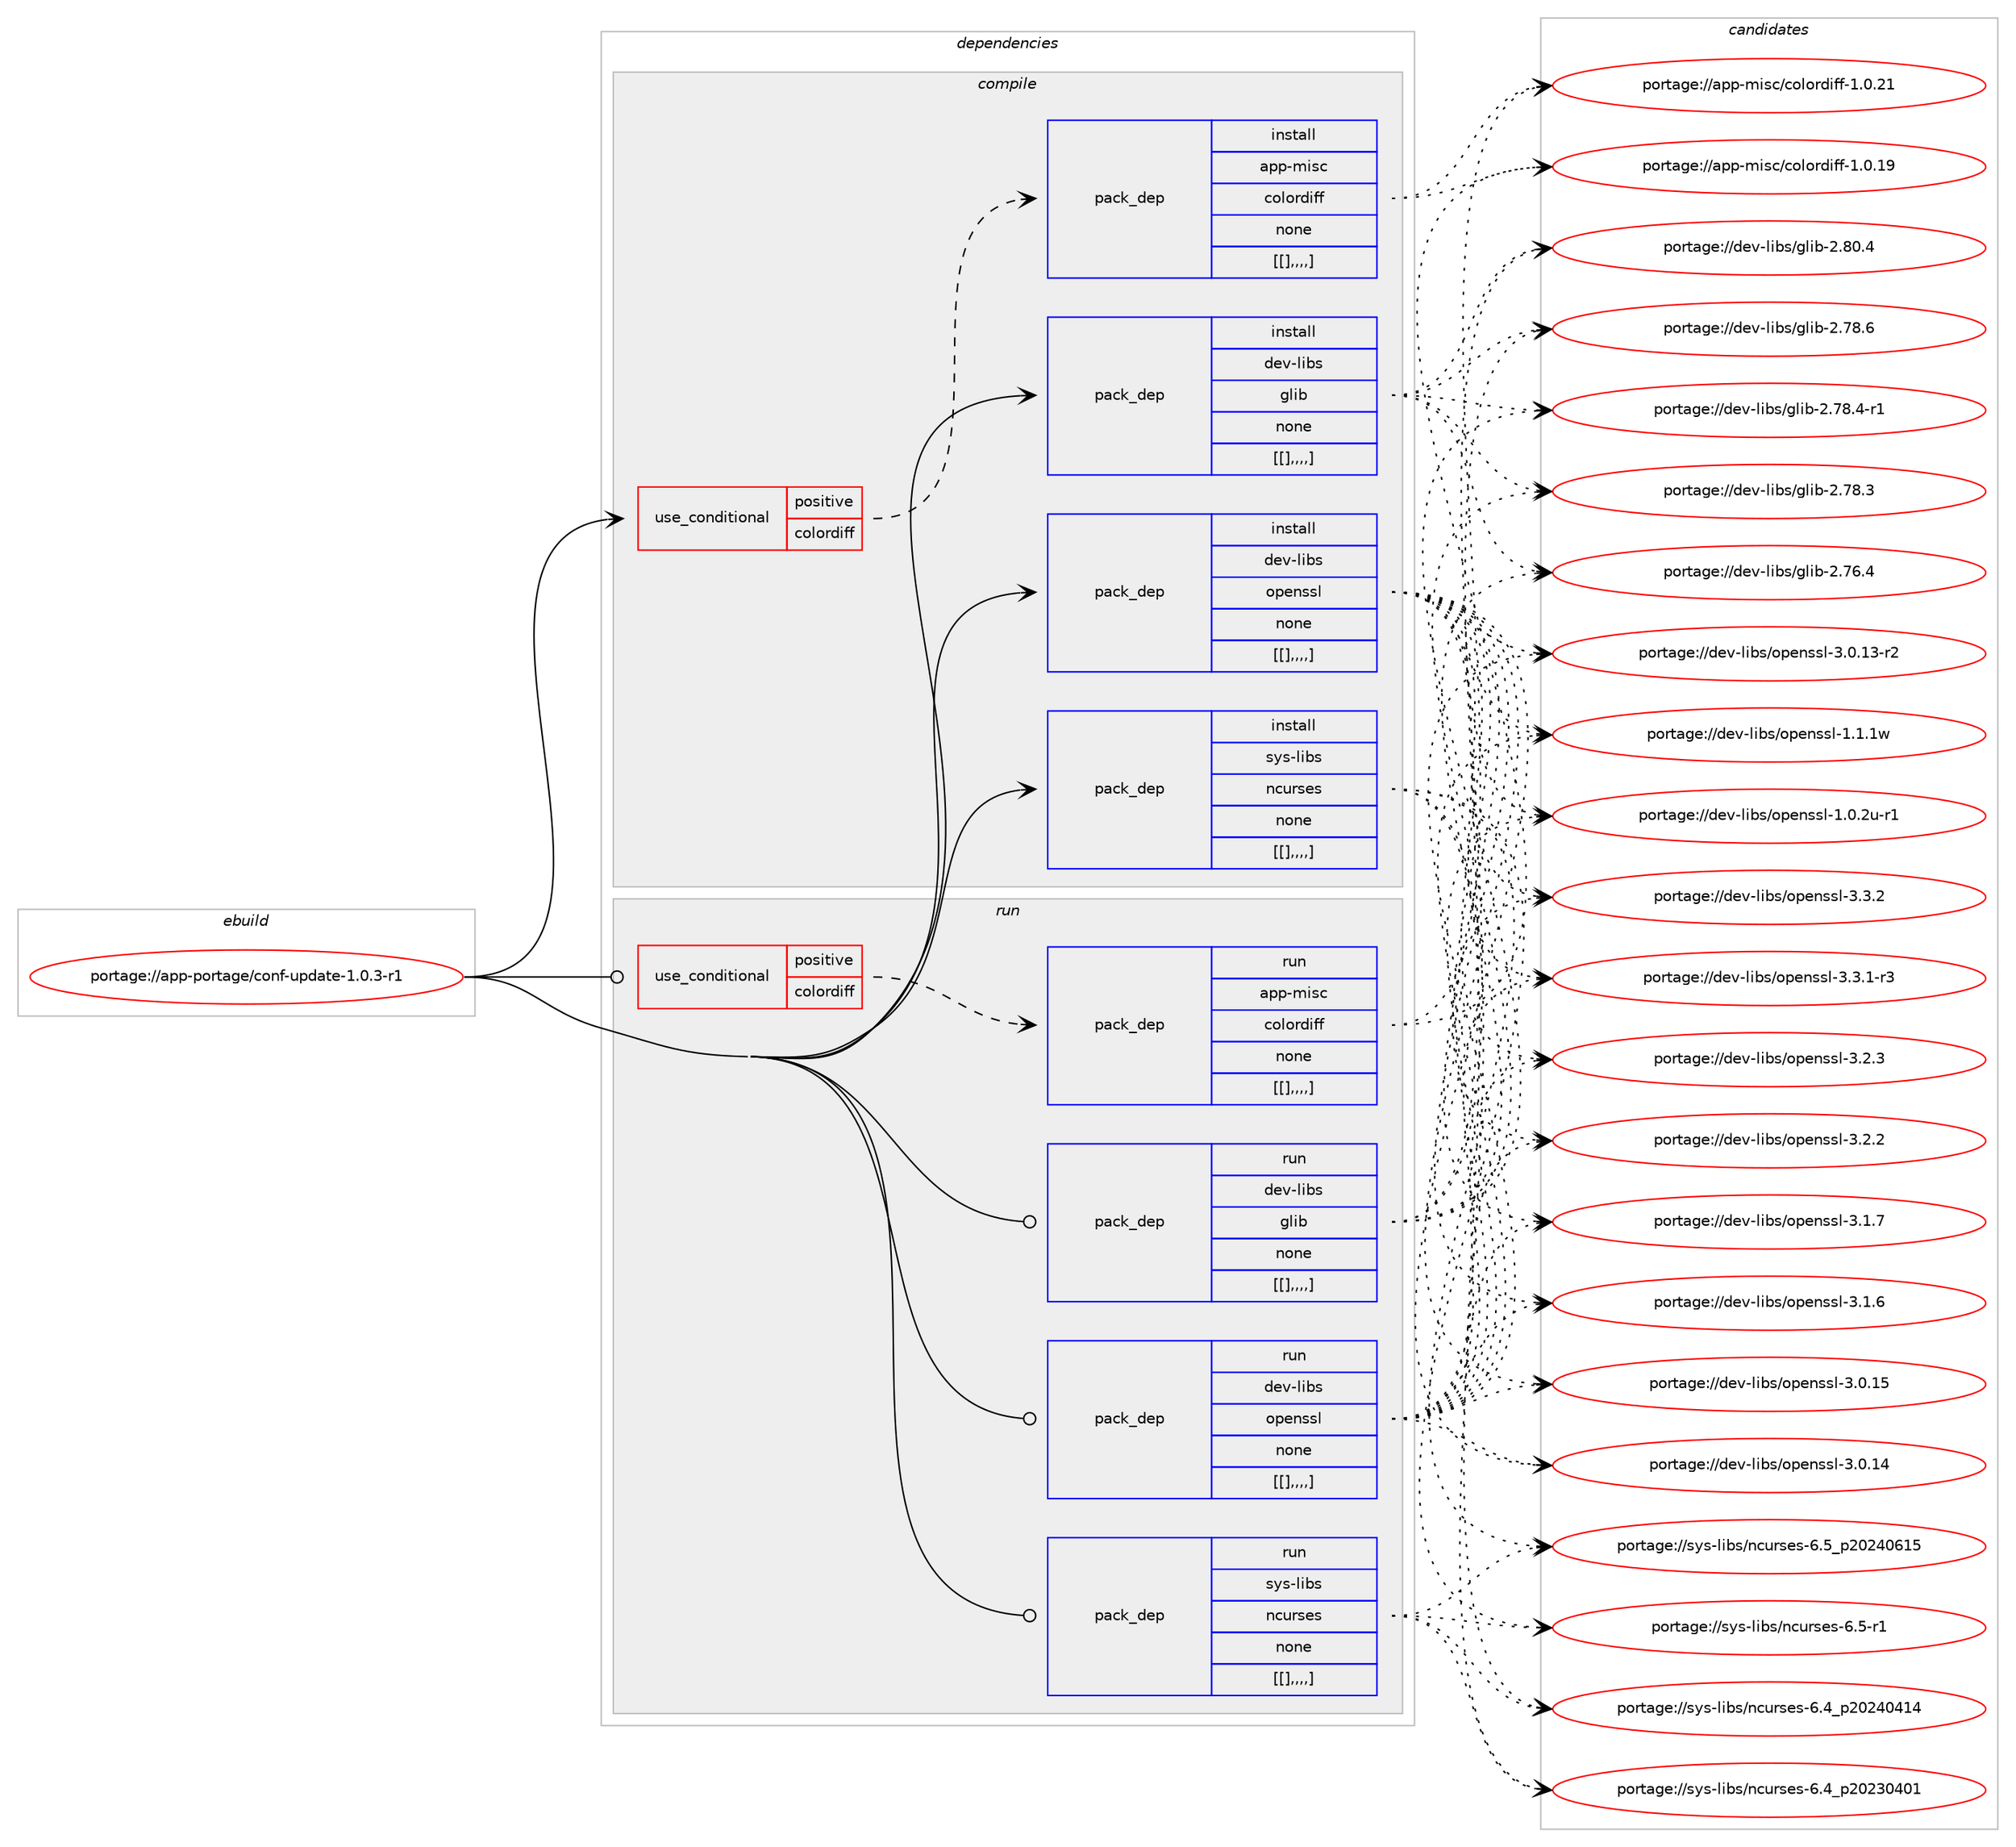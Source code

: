 digraph prolog {

# *************
# Graph options
# *************

newrank=true;
concentrate=true;
compound=true;
graph [rankdir=LR,fontname=Helvetica,fontsize=10,ranksep=1.5];#, ranksep=2.5, nodesep=0.2];
edge  [arrowhead=vee];
node  [fontname=Helvetica,fontsize=10];

# **********
# The ebuild
# **********

subgraph cluster_leftcol {
color=gray;
label=<<i>ebuild</i>>;
id [label="portage://app-portage/conf-update-1.0.3-r1", color=red, width=4, href="../app-portage/conf-update-1.0.3-r1.svg"];
}

# ****************
# The dependencies
# ****************

subgraph cluster_midcol {
color=gray;
label=<<i>dependencies</i>>;
subgraph cluster_compile {
fillcolor="#eeeeee";
style=filled;
label=<<i>compile</i>>;
subgraph cond14318 {
dependency50638 [label=<<TABLE BORDER="0" CELLBORDER="1" CELLSPACING="0" CELLPADDING="4"><TR><TD ROWSPAN="3" CELLPADDING="10">use_conditional</TD></TR><TR><TD>positive</TD></TR><TR><TD>colordiff</TD></TR></TABLE>>, shape=none, color=red];
subgraph pack35863 {
dependency50639 [label=<<TABLE BORDER="0" CELLBORDER="1" CELLSPACING="0" CELLPADDING="4" WIDTH="220"><TR><TD ROWSPAN="6" CELLPADDING="30">pack_dep</TD></TR><TR><TD WIDTH="110">install</TD></TR><TR><TD>app-misc</TD></TR><TR><TD>colordiff</TD></TR><TR><TD>none</TD></TR><TR><TD>[[],,,,]</TD></TR></TABLE>>, shape=none, color=blue];
}
dependency50638:e -> dependency50639:w [weight=20,style="dashed",arrowhead="vee"];
}
id:e -> dependency50638:w [weight=20,style="solid",arrowhead="vee"];
subgraph pack35864 {
dependency50640 [label=<<TABLE BORDER="0" CELLBORDER="1" CELLSPACING="0" CELLPADDING="4" WIDTH="220"><TR><TD ROWSPAN="6" CELLPADDING="30">pack_dep</TD></TR><TR><TD WIDTH="110">install</TD></TR><TR><TD>dev-libs</TD></TR><TR><TD>glib</TD></TR><TR><TD>none</TD></TR><TR><TD>[[],,,,]</TD></TR></TABLE>>, shape=none, color=blue];
}
id:e -> dependency50640:w [weight=20,style="solid",arrowhead="vee"];
subgraph pack35865 {
dependency50641 [label=<<TABLE BORDER="0" CELLBORDER="1" CELLSPACING="0" CELLPADDING="4" WIDTH="220"><TR><TD ROWSPAN="6" CELLPADDING="30">pack_dep</TD></TR><TR><TD WIDTH="110">install</TD></TR><TR><TD>dev-libs</TD></TR><TR><TD>openssl</TD></TR><TR><TD>none</TD></TR><TR><TD>[[],,,,]</TD></TR></TABLE>>, shape=none, color=blue];
}
id:e -> dependency50641:w [weight=20,style="solid",arrowhead="vee"];
subgraph pack35866 {
dependency50642 [label=<<TABLE BORDER="0" CELLBORDER="1" CELLSPACING="0" CELLPADDING="4" WIDTH="220"><TR><TD ROWSPAN="6" CELLPADDING="30">pack_dep</TD></TR><TR><TD WIDTH="110">install</TD></TR><TR><TD>sys-libs</TD></TR><TR><TD>ncurses</TD></TR><TR><TD>none</TD></TR><TR><TD>[[],,,,]</TD></TR></TABLE>>, shape=none, color=blue];
}
id:e -> dependency50642:w [weight=20,style="solid",arrowhead="vee"];
}
subgraph cluster_compileandrun {
fillcolor="#eeeeee";
style=filled;
label=<<i>compile and run</i>>;
}
subgraph cluster_run {
fillcolor="#eeeeee";
style=filled;
label=<<i>run</i>>;
subgraph cond14319 {
dependency50643 [label=<<TABLE BORDER="0" CELLBORDER="1" CELLSPACING="0" CELLPADDING="4"><TR><TD ROWSPAN="3" CELLPADDING="10">use_conditional</TD></TR><TR><TD>positive</TD></TR><TR><TD>colordiff</TD></TR></TABLE>>, shape=none, color=red];
subgraph pack35867 {
dependency50644 [label=<<TABLE BORDER="0" CELLBORDER="1" CELLSPACING="0" CELLPADDING="4" WIDTH="220"><TR><TD ROWSPAN="6" CELLPADDING="30">pack_dep</TD></TR><TR><TD WIDTH="110">run</TD></TR><TR><TD>app-misc</TD></TR><TR><TD>colordiff</TD></TR><TR><TD>none</TD></TR><TR><TD>[[],,,,]</TD></TR></TABLE>>, shape=none, color=blue];
}
dependency50643:e -> dependency50644:w [weight=20,style="dashed",arrowhead="vee"];
}
id:e -> dependency50643:w [weight=20,style="solid",arrowhead="odot"];
subgraph pack35868 {
dependency50645 [label=<<TABLE BORDER="0" CELLBORDER="1" CELLSPACING="0" CELLPADDING="4" WIDTH="220"><TR><TD ROWSPAN="6" CELLPADDING="30">pack_dep</TD></TR><TR><TD WIDTH="110">run</TD></TR><TR><TD>dev-libs</TD></TR><TR><TD>glib</TD></TR><TR><TD>none</TD></TR><TR><TD>[[],,,,]</TD></TR></TABLE>>, shape=none, color=blue];
}
id:e -> dependency50645:w [weight=20,style="solid",arrowhead="odot"];
subgraph pack35869 {
dependency50646 [label=<<TABLE BORDER="0" CELLBORDER="1" CELLSPACING="0" CELLPADDING="4" WIDTH="220"><TR><TD ROWSPAN="6" CELLPADDING="30">pack_dep</TD></TR><TR><TD WIDTH="110">run</TD></TR><TR><TD>dev-libs</TD></TR><TR><TD>openssl</TD></TR><TR><TD>none</TD></TR><TR><TD>[[],,,,]</TD></TR></TABLE>>, shape=none, color=blue];
}
id:e -> dependency50646:w [weight=20,style="solid",arrowhead="odot"];
subgraph pack35870 {
dependency50647 [label=<<TABLE BORDER="0" CELLBORDER="1" CELLSPACING="0" CELLPADDING="4" WIDTH="220"><TR><TD ROWSPAN="6" CELLPADDING="30">pack_dep</TD></TR><TR><TD WIDTH="110">run</TD></TR><TR><TD>sys-libs</TD></TR><TR><TD>ncurses</TD></TR><TR><TD>none</TD></TR><TR><TD>[[],,,,]</TD></TR></TABLE>>, shape=none, color=blue];
}
id:e -> dependency50647:w [weight=20,style="solid",arrowhead="odot"];
}
}

# **************
# The candidates
# **************

subgraph cluster_choices {
rank=same;
color=gray;
label=<<i>candidates</i>>;

subgraph choice35863 {
color=black;
nodesep=1;
choice971121124510910511599479911110811111410010510210245494648465049 [label="portage://app-misc/colordiff-1.0.21", color=red, width=4,href="../app-misc/colordiff-1.0.21.svg"];
choice971121124510910511599479911110811111410010510210245494648464957 [label="portage://app-misc/colordiff-1.0.19", color=red, width=4,href="../app-misc/colordiff-1.0.19.svg"];
dependency50639:e -> choice971121124510910511599479911110811111410010510210245494648465049:w [style=dotted,weight="100"];
dependency50639:e -> choice971121124510910511599479911110811111410010510210245494648464957:w [style=dotted,weight="100"];
}
subgraph choice35864 {
color=black;
nodesep=1;
choice1001011184510810598115471031081059845504656484652 [label="portage://dev-libs/glib-2.80.4", color=red, width=4,href="../dev-libs/glib-2.80.4.svg"];
choice1001011184510810598115471031081059845504655564654 [label="portage://dev-libs/glib-2.78.6", color=red, width=4,href="../dev-libs/glib-2.78.6.svg"];
choice10010111845108105981154710310810598455046555646524511449 [label="portage://dev-libs/glib-2.78.4-r1", color=red, width=4,href="../dev-libs/glib-2.78.4-r1.svg"];
choice1001011184510810598115471031081059845504655564651 [label="portage://dev-libs/glib-2.78.3", color=red, width=4,href="../dev-libs/glib-2.78.3.svg"];
choice1001011184510810598115471031081059845504655544652 [label="portage://dev-libs/glib-2.76.4", color=red, width=4,href="../dev-libs/glib-2.76.4.svg"];
dependency50640:e -> choice1001011184510810598115471031081059845504656484652:w [style=dotted,weight="100"];
dependency50640:e -> choice1001011184510810598115471031081059845504655564654:w [style=dotted,weight="100"];
dependency50640:e -> choice10010111845108105981154710310810598455046555646524511449:w [style=dotted,weight="100"];
dependency50640:e -> choice1001011184510810598115471031081059845504655564651:w [style=dotted,weight="100"];
dependency50640:e -> choice1001011184510810598115471031081059845504655544652:w [style=dotted,weight="100"];
}
subgraph choice35865 {
color=black;
nodesep=1;
choice100101118451081059811547111112101110115115108455146514650 [label="portage://dev-libs/openssl-3.3.2", color=red, width=4,href="../dev-libs/openssl-3.3.2.svg"];
choice1001011184510810598115471111121011101151151084551465146494511451 [label="portage://dev-libs/openssl-3.3.1-r3", color=red, width=4,href="../dev-libs/openssl-3.3.1-r3.svg"];
choice100101118451081059811547111112101110115115108455146504651 [label="portage://dev-libs/openssl-3.2.3", color=red, width=4,href="../dev-libs/openssl-3.2.3.svg"];
choice100101118451081059811547111112101110115115108455146504650 [label="portage://dev-libs/openssl-3.2.2", color=red, width=4,href="../dev-libs/openssl-3.2.2.svg"];
choice100101118451081059811547111112101110115115108455146494655 [label="portage://dev-libs/openssl-3.1.7", color=red, width=4,href="../dev-libs/openssl-3.1.7.svg"];
choice100101118451081059811547111112101110115115108455146494654 [label="portage://dev-libs/openssl-3.1.6", color=red, width=4,href="../dev-libs/openssl-3.1.6.svg"];
choice10010111845108105981154711111210111011511510845514648464953 [label="portage://dev-libs/openssl-3.0.15", color=red, width=4,href="../dev-libs/openssl-3.0.15.svg"];
choice10010111845108105981154711111210111011511510845514648464952 [label="portage://dev-libs/openssl-3.0.14", color=red, width=4,href="../dev-libs/openssl-3.0.14.svg"];
choice100101118451081059811547111112101110115115108455146484649514511450 [label="portage://dev-libs/openssl-3.0.13-r2", color=red, width=4,href="../dev-libs/openssl-3.0.13-r2.svg"];
choice100101118451081059811547111112101110115115108454946494649119 [label="portage://dev-libs/openssl-1.1.1w", color=red, width=4,href="../dev-libs/openssl-1.1.1w.svg"];
choice1001011184510810598115471111121011101151151084549464846501174511449 [label="portage://dev-libs/openssl-1.0.2u-r1", color=red, width=4,href="../dev-libs/openssl-1.0.2u-r1.svg"];
dependency50641:e -> choice100101118451081059811547111112101110115115108455146514650:w [style=dotted,weight="100"];
dependency50641:e -> choice1001011184510810598115471111121011101151151084551465146494511451:w [style=dotted,weight="100"];
dependency50641:e -> choice100101118451081059811547111112101110115115108455146504651:w [style=dotted,weight="100"];
dependency50641:e -> choice100101118451081059811547111112101110115115108455146504650:w [style=dotted,weight="100"];
dependency50641:e -> choice100101118451081059811547111112101110115115108455146494655:w [style=dotted,weight="100"];
dependency50641:e -> choice100101118451081059811547111112101110115115108455146494654:w [style=dotted,weight="100"];
dependency50641:e -> choice10010111845108105981154711111210111011511510845514648464953:w [style=dotted,weight="100"];
dependency50641:e -> choice10010111845108105981154711111210111011511510845514648464952:w [style=dotted,weight="100"];
dependency50641:e -> choice100101118451081059811547111112101110115115108455146484649514511450:w [style=dotted,weight="100"];
dependency50641:e -> choice100101118451081059811547111112101110115115108454946494649119:w [style=dotted,weight="100"];
dependency50641:e -> choice1001011184510810598115471111121011101151151084549464846501174511449:w [style=dotted,weight="100"];
}
subgraph choice35866 {
color=black;
nodesep=1;
choice1151211154510810598115471109911711411510111545544653951125048505248544953 [label="portage://sys-libs/ncurses-6.5_p20240615", color=red, width=4,href="../sys-libs/ncurses-6.5_p20240615.svg"];
choice11512111545108105981154711099117114115101115455446534511449 [label="portage://sys-libs/ncurses-6.5-r1", color=red, width=4,href="../sys-libs/ncurses-6.5-r1.svg"];
choice1151211154510810598115471109911711411510111545544652951125048505248524952 [label="portage://sys-libs/ncurses-6.4_p20240414", color=red, width=4,href="../sys-libs/ncurses-6.4_p20240414.svg"];
choice1151211154510810598115471109911711411510111545544652951125048505148524849 [label="portage://sys-libs/ncurses-6.4_p20230401", color=red, width=4,href="../sys-libs/ncurses-6.4_p20230401.svg"];
dependency50642:e -> choice1151211154510810598115471109911711411510111545544653951125048505248544953:w [style=dotted,weight="100"];
dependency50642:e -> choice11512111545108105981154711099117114115101115455446534511449:w [style=dotted,weight="100"];
dependency50642:e -> choice1151211154510810598115471109911711411510111545544652951125048505248524952:w [style=dotted,weight="100"];
dependency50642:e -> choice1151211154510810598115471109911711411510111545544652951125048505148524849:w [style=dotted,weight="100"];
}
subgraph choice35867 {
color=black;
nodesep=1;
choice971121124510910511599479911110811111410010510210245494648465049 [label="portage://app-misc/colordiff-1.0.21", color=red, width=4,href="../app-misc/colordiff-1.0.21.svg"];
choice971121124510910511599479911110811111410010510210245494648464957 [label="portage://app-misc/colordiff-1.0.19", color=red, width=4,href="../app-misc/colordiff-1.0.19.svg"];
dependency50644:e -> choice971121124510910511599479911110811111410010510210245494648465049:w [style=dotted,weight="100"];
dependency50644:e -> choice971121124510910511599479911110811111410010510210245494648464957:w [style=dotted,weight="100"];
}
subgraph choice35868 {
color=black;
nodesep=1;
choice1001011184510810598115471031081059845504656484652 [label="portage://dev-libs/glib-2.80.4", color=red, width=4,href="../dev-libs/glib-2.80.4.svg"];
choice1001011184510810598115471031081059845504655564654 [label="portage://dev-libs/glib-2.78.6", color=red, width=4,href="../dev-libs/glib-2.78.6.svg"];
choice10010111845108105981154710310810598455046555646524511449 [label="portage://dev-libs/glib-2.78.4-r1", color=red, width=4,href="../dev-libs/glib-2.78.4-r1.svg"];
choice1001011184510810598115471031081059845504655564651 [label="portage://dev-libs/glib-2.78.3", color=red, width=4,href="../dev-libs/glib-2.78.3.svg"];
choice1001011184510810598115471031081059845504655544652 [label="portage://dev-libs/glib-2.76.4", color=red, width=4,href="../dev-libs/glib-2.76.4.svg"];
dependency50645:e -> choice1001011184510810598115471031081059845504656484652:w [style=dotted,weight="100"];
dependency50645:e -> choice1001011184510810598115471031081059845504655564654:w [style=dotted,weight="100"];
dependency50645:e -> choice10010111845108105981154710310810598455046555646524511449:w [style=dotted,weight="100"];
dependency50645:e -> choice1001011184510810598115471031081059845504655564651:w [style=dotted,weight="100"];
dependency50645:e -> choice1001011184510810598115471031081059845504655544652:w [style=dotted,weight="100"];
}
subgraph choice35869 {
color=black;
nodesep=1;
choice100101118451081059811547111112101110115115108455146514650 [label="portage://dev-libs/openssl-3.3.2", color=red, width=4,href="../dev-libs/openssl-3.3.2.svg"];
choice1001011184510810598115471111121011101151151084551465146494511451 [label="portage://dev-libs/openssl-3.3.1-r3", color=red, width=4,href="../dev-libs/openssl-3.3.1-r3.svg"];
choice100101118451081059811547111112101110115115108455146504651 [label="portage://dev-libs/openssl-3.2.3", color=red, width=4,href="../dev-libs/openssl-3.2.3.svg"];
choice100101118451081059811547111112101110115115108455146504650 [label="portage://dev-libs/openssl-3.2.2", color=red, width=4,href="../dev-libs/openssl-3.2.2.svg"];
choice100101118451081059811547111112101110115115108455146494655 [label="portage://dev-libs/openssl-3.1.7", color=red, width=4,href="../dev-libs/openssl-3.1.7.svg"];
choice100101118451081059811547111112101110115115108455146494654 [label="portage://dev-libs/openssl-3.1.6", color=red, width=4,href="../dev-libs/openssl-3.1.6.svg"];
choice10010111845108105981154711111210111011511510845514648464953 [label="portage://dev-libs/openssl-3.0.15", color=red, width=4,href="../dev-libs/openssl-3.0.15.svg"];
choice10010111845108105981154711111210111011511510845514648464952 [label="portage://dev-libs/openssl-3.0.14", color=red, width=4,href="../dev-libs/openssl-3.0.14.svg"];
choice100101118451081059811547111112101110115115108455146484649514511450 [label="portage://dev-libs/openssl-3.0.13-r2", color=red, width=4,href="../dev-libs/openssl-3.0.13-r2.svg"];
choice100101118451081059811547111112101110115115108454946494649119 [label="portage://dev-libs/openssl-1.1.1w", color=red, width=4,href="../dev-libs/openssl-1.1.1w.svg"];
choice1001011184510810598115471111121011101151151084549464846501174511449 [label="portage://dev-libs/openssl-1.0.2u-r1", color=red, width=4,href="../dev-libs/openssl-1.0.2u-r1.svg"];
dependency50646:e -> choice100101118451081059811547111112101110115115108455146514650:w [style=dotted,weight="100"];
dependency50646:e -> choice1001011184510810598115471111121011101151151084551465146494511451:w [style=dotted,weight="100"];
dependency50646:e -> choice100101118451081059811547111112101110115115108455146504651:w [style=dotted,weight="100"];
dependency50646:e -> choice100101118451081059811547111112101110115115108455146504650:w [style=dotted,weight="100"];
dependency50646:e -> choice100101118451081059811547111112101110115115108455146494655:w [style=dotted,weight="100"];
dependency50646:e -> choice100101118451081059811547111112101110115115108455146494654:w [style=dotted,weight="100"];
dependency50646:e -> choice10010111845108105981154711111210111011511510845514648464953:w [style=dotted,weight="100"];
dependency50646:e -> choice10010111845108105981154711111210111011511510845514648464952:w [style=dotted,weight="100"];
dependency50646:e -> choice100101118451081059811547111112101110115115108455146484649514511450:w [style=dotted,weight="100"];
dependency50646:e -> choice100101118451081059811547111112101110115115108454946494649119:w [style=dotted,weight="100"];
dependency50646:e -> choice1001011184510810598115471111121011101151151084549464846501174511449:w [style=dotted,weight="100"];
}
subgraph choice35870 {
color=black;
nodesep=1;
choice1151211154510810598115471109911711411510111545544653951125048505248544953 [label="portage://sys-libs/ncurses-6.5_p20240615", color=red, width=4,href="../sys-libs/ncurses-6.5_p20240615.svg"];
choice11512111545108105981154711099117114115101115455446534511449 [label="portage://sys-libs/ncurses-6.5-r1", color=red, width=4,href="../sys-libs/ncurses-6.5-r1.svg"];
choice1151211154510810598115471109911711411510111545544652951125048505248524952 [label="portage://sys-libs/ncurses-6.4_p20240414", color=red, width=4,href="../sys-libs/ncurses-6.4_p20240414.svg"];
choice1151211154510810598115471109911711411510111545544652951125048505148524849 [label="portage://sys-libs/ncurses-6.4_p20230401", color=red, width=4,href="../sys-libs/ncurses-6.4_p20230401.svg"];
dependency50647:e -> choice1151211154510810598115471109911711411510111545544653951125048505248544953:w [style=dotted,weight="100"];
dependency50647:e -> choice11512111545108105981154711099117114115101115455446534511449:w [style=dotted,weight="100"];
dependency50647:e -> choice1151211154510810598115471109911711411510111545544652951125048505248524952:w [style=dotted,weight="100"];
dependency50647:e -> choice1151211154510810598115471109911711411510111545544652951125048505148524849:w [style=dotted,weight="100"];
}
}

}
